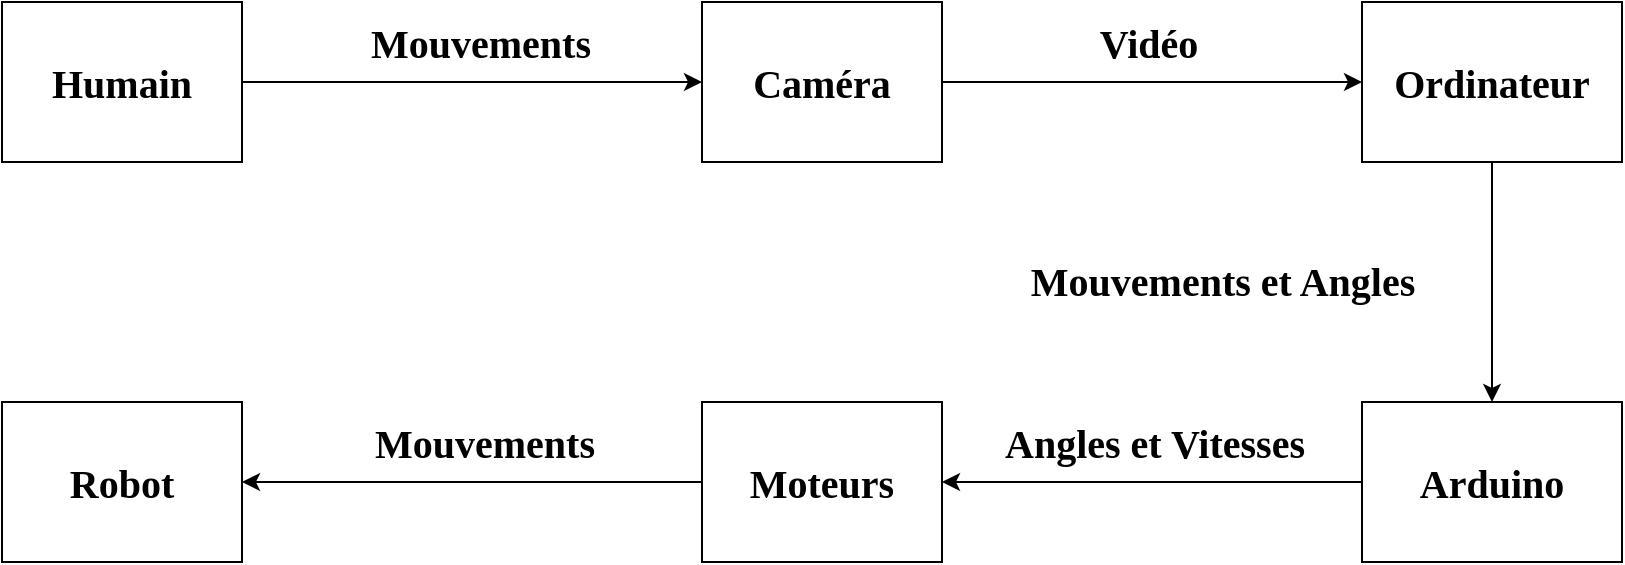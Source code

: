 <mxfile version="23.1.5" type="device">
  <diagram name="Page-1" id="43-ppmVsIBiAMoeN4xBZ">
    <mxGraphModel dx="1050" dy="522" grid="1" gridSize="10" guides="1" tooltips="1" connect="1" arrows="1" fold="1" page="1" pageScale="1" pageWidth="827" pageHeight="1169" math="0" shadow="0">
      <root>
        <mxCell id="0" />
        <mxCell id="1" parent="0" />
        <mxCell id="J4xJfOmvG9OQXQXUX1BC-8" style="edgeStyle=orthogonalEdgeStyle;rounded=0;orthogonalLoop=1;jettySize=auto;html=1;exitX=1;exitY=0.5;exitDx=0;exitDy=0;entryX=0;entryY=0.5;entryDx=0;entryDy=0;" parent="1" source="J4xJfOmvG9OQXQXUX1BC-1" target="J4xJfOmvG9OQXQXUX1BC-2" edge="1">
          <mxGeometry relative="1" as="geometry" />
        </mxCell>
        <mxCell id="J4xJfOmvG9OQXQXUX1BC-9" value="&lt;font size=&quot;1&quot; face=&quot;Verdana&quot; style=&quot;&quot;&gt;&lt;b style=&quot;font-size: 20px;&quot;&gt;Vidéo&lt;/b&gt;&lt;/font&gt;" style="edgeLabel;html=1;align=center;verticalAlign=middle;resizable=0;points=[];" parent="J4xJfOmvG9OQXQXUX1BC-8" connectable="0" vertex="1">
          <mxGeometry x="-0.322" y="3" relative="1" as="geometry">
            <mxPoint x="32" y="-17" as="offset" />
          </mxGeometry>
        </mxCell>
        <mxCell id="J4xJfOmvG9OQXQXUX1BC-1" value="&lt;font size=&quot;1&quot; style=&quot;&quot; face=&quot;Verdana&quot;&gt;&lt;b style=&quot;font-size: 20px;&quot;&gt;Caméra&lt;/b&gt;&lt;/font&gt;" style="rounded=0;whiteSpace=wrap;html=1;" parent="1" vertex="1">
          <mxGeometry x="360" y="120" width="120" height="80" as="geometry" />
        </mxCell>
        <mxCell id="-RplmpPYwiWT_febaNee-6" style="edgeStyle=orthogonalEdgeStyle;rounded=0;orthogonalLoop=1;jettySize=auto;html=1;exitX=0.5;exitY=1;exitDx=0;exitDy=0;entryX=0.5;entryY=0;entryDx=0;entryDy=0;" edge="1" parent="1" source="J4xJfOmvG9OQXQXUX1BC-2" target="J4xJfOmvG9OQXQXUX1BC-5">
          <mxGeometry relative="1" as="geometry" />
        </mxCell>
        <mxCell id="-RplmpPYwiWT_febaNee-8" value="&lt;b&gt;&lt;font style=&quot;font-size: 20px;&quot; face=&quot;Verdana&quot;&gt;Mouvements et Angles&lt;/font&gt;&lt;/b&gt;" style="edgeLabel;html=1;align=center;verticalAlign=middle;resizable=0;points=[];" vertex="1" connectable="0" parent="-RplmpPYwiWT_febaNee-6">
          <mxGeometry x="-0.02" y="-4" relative="1" as="geometry">
            <mxPoint x="-131" as="offset" />
          </mxGeometry>
        </mxCell>
        <mxCell id="J4xJfOmvG9OQXQXUX1BC-2" value="&lt;font size=&quot;1&quot; style=&quot;&quot; face=&quot;Verdana&quot;&gt;&lt;b style=&quot;font-size: 20px;&quot;&gt;Ordinateur&lt;/b&gt;&lt;/font&gt;" style="rounded=0;whiteSpace=wrap;html=1;" parent="1" vertex="1">
          <mxGeometry x="690" y="120" width="130" height="80" as="geometry" />
        </mxCell>
        <mxCell id="-RplmpPYwiWT_febaNee-9" style="edgeStyle=orthogonalEdgeStyle;rounded=0;orthogonalLoop=1;jettySize=auto;html=1;exitX=0;exitY=0.5;exitDx=0;exitDy=0;" edge="1" parent="1" source="J4xJfOmvG9OQXQXUX1BC-5" target="J4xJfOmvG9OQXQXUX1BC-14">
          <mxGeometry relative="1" as="geometry" />
        </mxCell>
        <mxCell id="-RplmpPYwiWT_febaNee-11" value="&lt;b&gt;&lt;font style=&quot;font-size: 20px;&quot; face=&quot;Verdana&quot;&gt;Angles et Vitesses&lt;/font&gt;&lt;/b&gt;" style="edgeLabel;html=1;align=center;verticalAlign=middle;resizable=0;points=[];" vertex="1" connectable="0" parent="-RplmpPYwiWT_febaNee-9">
          <mxGeometry x="-0.114" relative="1" as="geometry">
            <mxPoint x="-11" y="-20" as="offset" />
          </mxGeometry>
        </mxCell>
        <mxCell id="J4xJfOmvG9OQXQXUX1BC-5" value="&lt;font size=&quot;1&quot; style=&quot;&quot; face=&quot;Verdana&quot;&gt;&lt;b style=&quot;font-size: 20px;&quot;&gt;Arduino&lt;/b&gt;&lt;/font&gt;" style="rounded=0;whiteSpace=wrap;html=1;" parent="1" vertex="1">
          <mxGeometry x="690" y="320" width="130" height="80" as="geometry" />
        </mxCell>
        <mxCell id="-RplmpPYwiWT_febaNee-10" style="edgeStyle=orthogonalEdgeStyle;rounded=0;orthogonalLoop=1;jettySize=auto;html=1;exitX=0;exitY=0.5;exitDx=0;exitDy=0;entryX=1;entryY=0.5;entryDx=0;entryDy=0;" edge="1" parent="1" source="J4xJfOmvG9OQXQXUX1BC-14" target="J4xJfOmvG9OQXQXUX1BC-15">
          <mxGeometry relative="1" as="geometry" />
        </mxCell>
        <mxCell id="-RplmpPYwiWT_febaNee-12" value="&lt;b style=&quot;border-color: var(--border-color);&quot;&gt;&lt;font style=&quot;border-color: var(--border-color); font-size: 20px;&quot; face=&quot;Verdana&quot;&gt;Mouvements&lt;/font&gt;&lt;/b&gt;" style="edgeLabel;html=1;align=center;verticalAlign=middle;resizable=0;points=[];" vertex="1" connectable="0" parent="-RplmpPYwiWT_febaNee-10">
          <mxGeometry x="0.301" y="-1" relative="1" as="geometry">
            <mxPoint x="40" y="-19" as="offset" />
          </mxGeometry>
        </mxCell>
        <mxCell id="J4xJfOmvG9OQXQXUX1BC-14" value="&lt;font size=&quot;1&quot; face=&quot;Verdana&quot; style=&quot;&quot;&gt;&lt;b style=&quot;font-size: 20px;&quot;&gt;Moteurs&lt;/b&gt;&lt;/font&gt;" style="rounded=0;whiteSpace=wrap;html=1;" parent="1" vertex="1">
          <mxGeometry x="360" y="320" width="120" height="80" as="geometry" />
        </mxCell>
        <mxCell id="J4xJfOmvG9OQXQXUX1BC-15" value="&lt;font style=&quot;&quot; face=&quot;Verdana&quot;&gt;&lt;b style=&quot;&quot;&gt;&lt;font style=&quot;font-size: 20px;&quot;&gt;Robot&lt;/font&gt;&lt;br&gt;&lt;/b&gt;&lt;/font&gt;" style="rounded=0;whiteSpace=wrap;html=1;" parent="1" vertex="1">
          <mxGeometry x="10" y="320" width="120" height="80" as="geometry" />
        </mxCell>
        <mxCell id="-RplmpPYwiWT_febaNee-2" style="edgeStyle=orthogonalEdgeStyle;rounded=0;orthogonalLoop=1;jettySize=auto;html=1;exitX=1;exitY=0.5;exitDx=0;exitDy=0;entryX=0;entryY=0.5;entryDx=0;entryDy=0;" edge="1" parent="1" source="-RplmpPYwiWT_febaNee-1" target="J4xJfOmvG9OQXQXUX1BC-1">
          <mxGeometry relative="1" as="geometry" />
        </mxCell>
        <mxCell id="-RplmpPYwiWT_febaNee-3" value="&lt;font size=&quot;1&quot; face=&quot;Verdana&quot; style=&quot;&quot;&gt;&lt;b style=&quot;font-size: 20px;&quot;&gt;Mouvements&lt;/b&gt;&lt;/font&gt;" style="edgeLabel;html=1;align=center;verticalAlign=middle;resizable=0;points=[];" vertex="1" connectable="0" parent="-RplmpPYwiWT_febaNee-2">
          <mxGeometry x="-0.006" y="1" relative="1" as="geometry">
            <mxPoint x="4" y="-19" as="offset" />
          </mxGeometry>
        </mxCell>
        <mxCell id="-RplmpPYwiWT_febaNee-1" value="&lt;b&gt;&lt;font style=&quot;font-size: 20px;&quot; face=&quot;Verdana&quot;&gt;Humain&lt;/font&gt;&lt;/b&gt;" style="rounded=0;whiteSpace=wrap;html=1;" vertex="1" parent="1">
          <mxGeometry x="10" y="120" width="120" height="80" as="geometry" />
        </mxCell>
      </root>
    </mxGraphModel>
  </diagram>
</mxfile>
